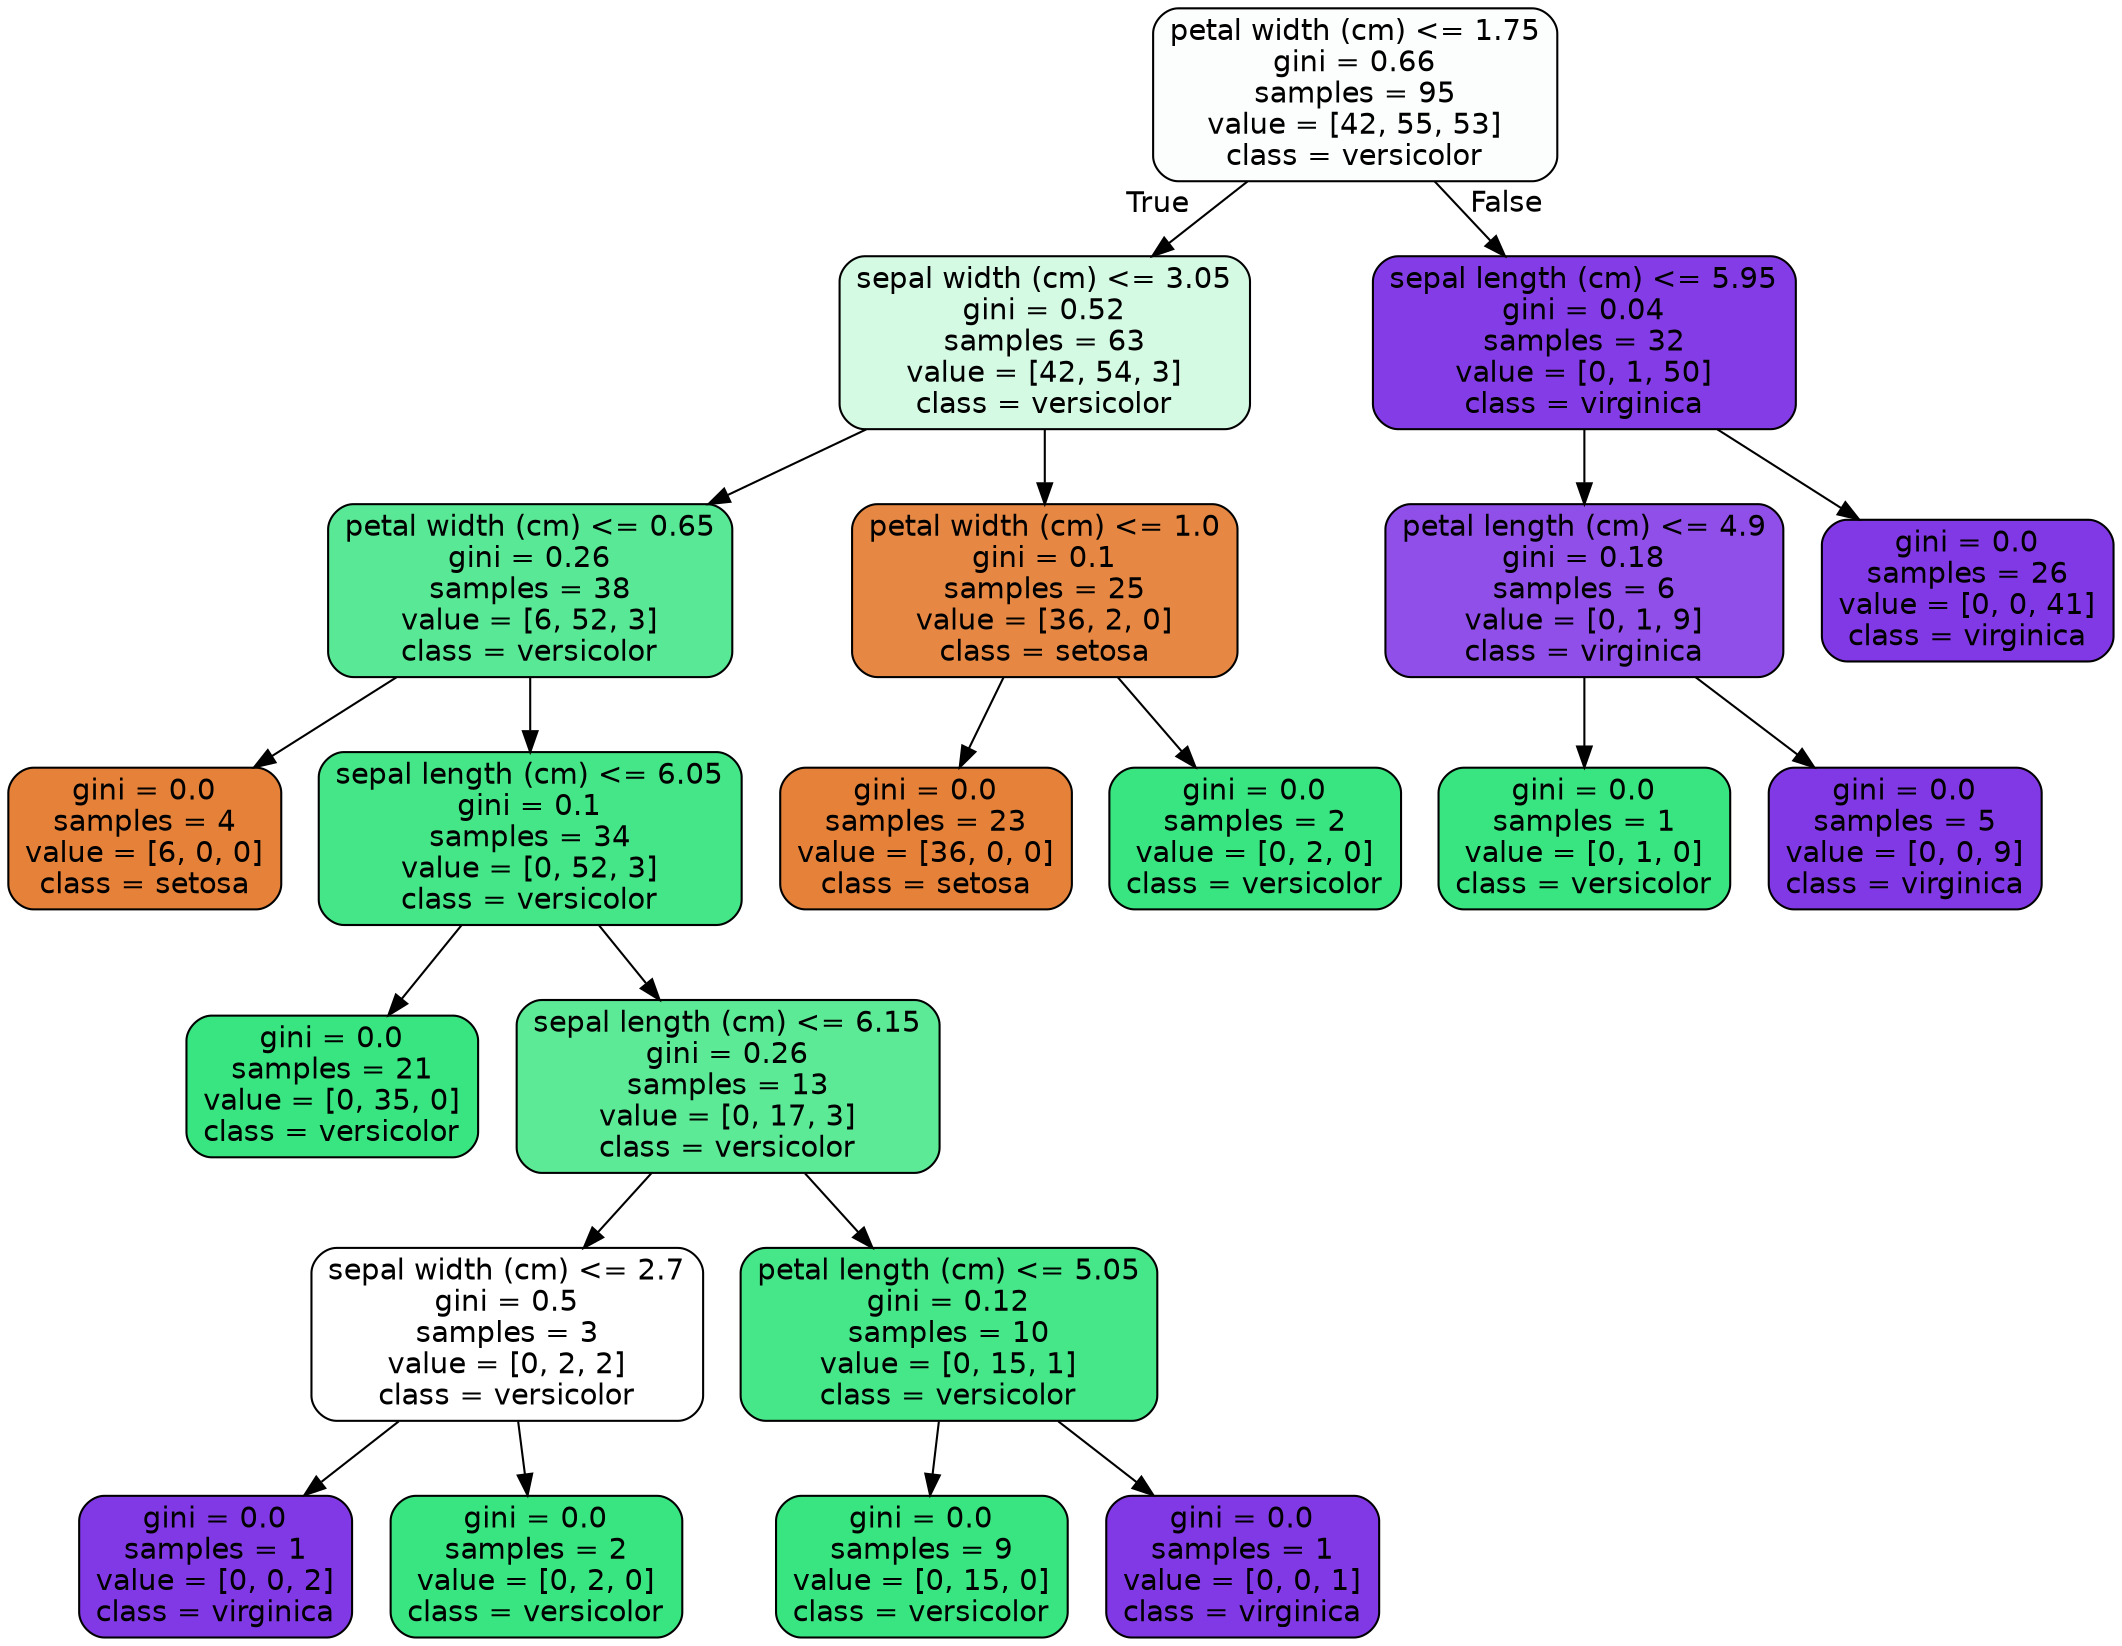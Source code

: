 digraph Tree {
node [shape=box, style="filled, rounded", color="black", fontname="helvetica"] ;
edge [fontname="helvetica"] ;
0 [label="petal width (cm) <= 1.75\ngini = 0.66\nsamples = 95\nvalue = [42, 55, 53]\nclass = versicolor", fillcolor="#fbfefc"] ;
1 [label="sepal width (cm) <= 3.05\ngini = 0.52\nsamples = 63\nvalue = [42, 54, 3]\nclass = versicolor", fillcolor="#d5fae4"] ;
0 -> 1 [labeldistance=2.5, labelangle=45, headlabel="True"] ;
2 [label="petal width (cm) <= 0.65\ngini = 0.26\nsamples = 38\nvalue = [6, 52, 3]\nclass = versicolor", fillcolor="#59e996"] ;
1 -> 2 ;
3 [label="gini = 0.0\nsamples = 4\nvalue = [6, 0, 0]\nclass = setosa", fillcolor="#e58139"] ;
2 -> 3 ;
4 [label="sepal length (cm) <= 6.05\ngini = 0.1\nsamples = 34\nvalue = [0, 52, 3]\nclass = versicolor", fillcolor="#44e688"] ;
2 -> 4 ;
5 [label="gini = 0.0\nsamples = 21\nvalue = [0, 35, 0]\nclass = versicolor", fillcolor="#39e581"] ;
4 -> 5 ;
6 [label="sepal length (cm) <= 6.15\ngini = 0.26\nsamples = 13\nvalue = [0, 17, 3]\nclass = versicolor", fillcolor="#5cea97"] ;
4 -> 6 ;
7 [label="sepal width (cm) <= 2.7\ngini = 0.5\nsamples = 3\nvalue = [0, 2, 2]\nclass = versicolor", fillcolor="#ffffff"] ;
6 -> 7 ;
8 [label="gini = 0.0\nsamples = 1\nvalue = [0, 0, 2]\nclass = virginica", fillcolor="#8139e5"] ;
7 -> 8 ;
9 [label="gini = 0.0\nsamples = 2\nvalue = [0, 2, 0]\nclass = versicolor", fillcolor="#39e581"] ;
7 -> 9 ;
10 [label="petal length (cm) <= 5.05\ngini = 0.12\nsamples = 10\nvalue = [0, 15, 1]\nclass = versicolor", fillcolor="#46e789"] ;
6 -> 10 ;
11 [label="gini = 0.0\nsamples = 9\nvalue = [0, 15, 0]\nclass = versicolor", fillcolor="#39e581"] ;
10 -> 11 ;
12 [label="gini = 0.0\nsamples = 1\nvalue = [0, 0, 1]\nclass = virginica", fillcolor="#8139e5"] ;
10 -> 12 ;
13 [label="petal width (cm) <= 1.0\ngini = 0.1\nsamples = 25\nvalue = [36, 2, 0]\nclass = setosa", fillcolor="#e68844"] ;
1 -> 13 ;
14 [label="gini = 0.0\nsamples = 23\nvalue = [36, 0, 0]\nclass = setosa", fillcolor="#e58139"] ;
13 -> 14 ;
15 [label="gini = 0.0\nsamples = 2\nvalue = [0, 2, 0]\nclass = versicolor", fillcolor="#39e581"] ;
13 -> 15 ;
16 [label="sepal length (cm) <= 5.95\ngini = 0.04\nsamples = 32\nvalue = [0, 1, 50]\nclass = virginica", fillcolor="#843de6"] ;
0 -> 16 [labeldistance=2.5, labelangle=-45, headlabel="False"] ;
17 [label="petal length (cm) <= 4.9\ngini = 0.18\nsamples = 6\nvalue = [0, 1, 9]\nclass = virginica", fillcolor="#8f4fe8"] ;
16 -> 17 ;
18 [label="gini = 0.0\nsamples = 1\nvalue = [0, 1, 0]\nclass = versicolor", fillcolor="#39e581"] ;
17 -> 18 ;
19 [label="gini = 0.0\nsamples = 5\nvalue = [0, 0, 9]\nclass = virginica", fillcolor="#8139e5"] ;
17 -> 19 ;
20 [label="gini = 0.0\nsamples = 26\nvalue = [0, 0, 41]\nclass = virginica", fillcolor="#8139e5"] ;
16 -> 20 ;
}